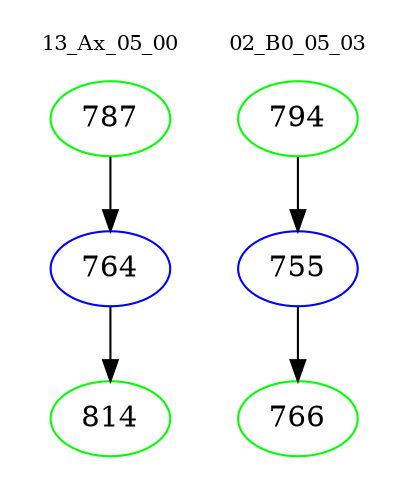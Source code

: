 digraph{
subgraph cluster_0 {
color = white
label = "13_Ax_05_00";
fontsize=10;
T0_787 [label="787", color="green"]
T0_787 -> T0_764 [color="black"]
T0_764 [label="764", color="blue"]
T0_764 -> T0_814 [color="black"]
T0_814 [label="814", color="green"]
}
subgraph cluster_1 {
color = white
label = "02_B0_05_03";
fontsize=10;
T1_794 [label="794", color="green"]
T1_794 -> T1_755 [color="black"]
T1_755 [label="755", color="blue"]
T1_755 -> T1_766 [color="black"]
T1_766 [label="766", color="green"]
}
}
